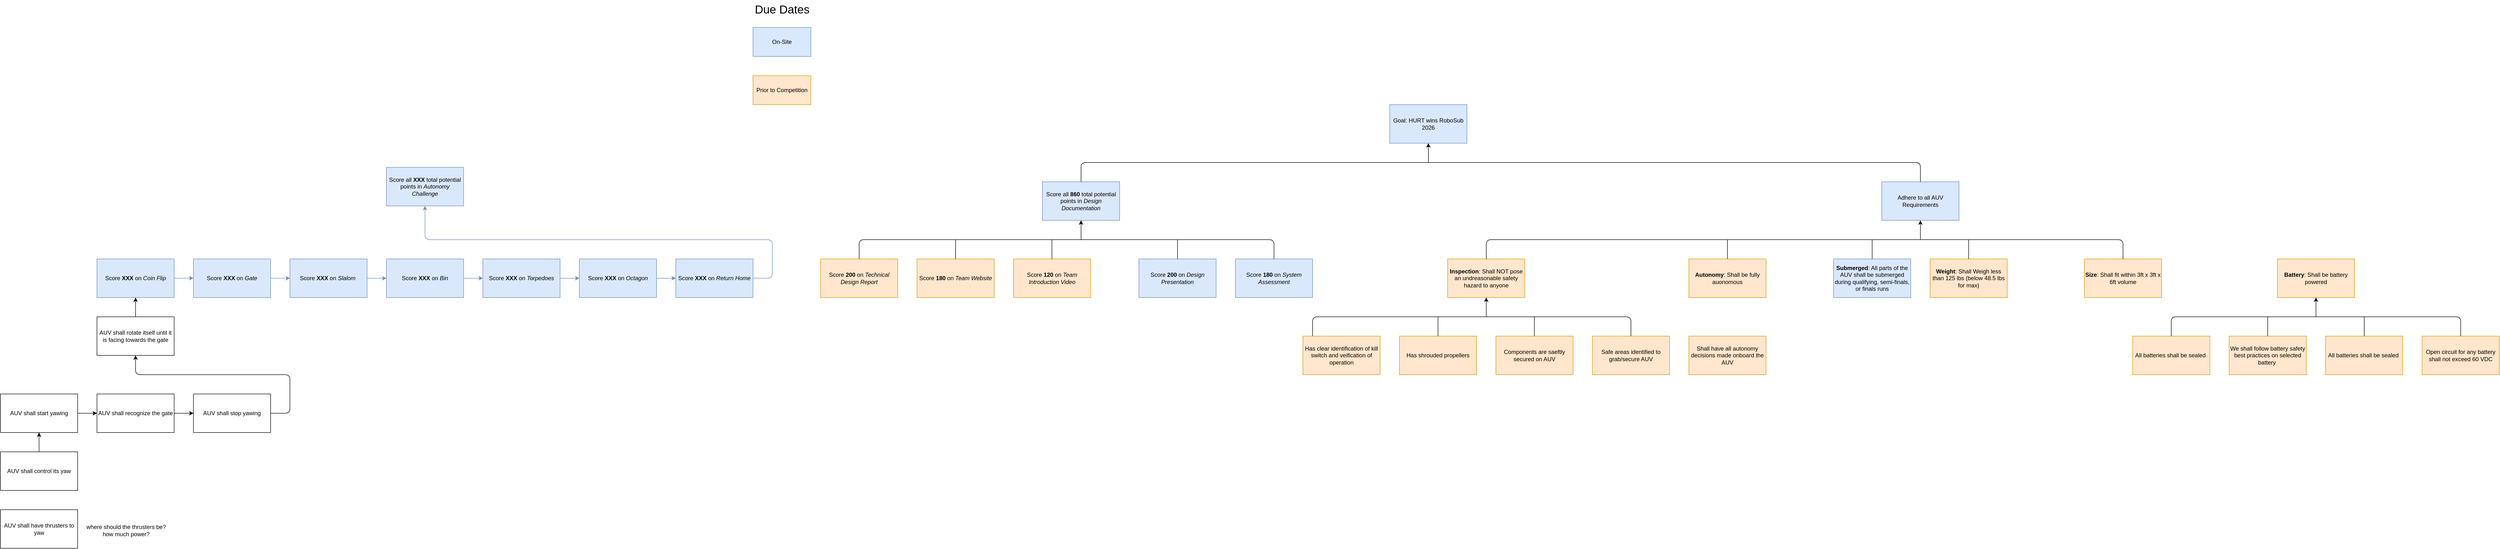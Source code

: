 <mxfile>
    <diagram id="g3synUdZH1KIBAHBmlB9" name="Page-1">
        <mxGraphModel dx="4948" dy="2113" grid="1" gridSize="10" guides="1" tooltips="1" connect="1" arrows="1" fold="1" page="1" pageScale="1" pageWidth="850" pageHeight="1100" background="#FFFFFF" math="0" shadow="0">
            <root>
                <mxCell id="0"/>
                <mxCell id="1" parent="0"/>
                <mxCell id="3" value="Score all &lt;b&gt;860 &lt;/b&gt;total potential points in &lt;i&gt;Design Documentation&lt;/i&gt;" style="rounded=0;html=1;whiteSpace=wrap;fontFamily=Arial;fontSource=https%3A%2F%2Ffonts.googleapis.com%2Fcss%3Ffamily%3DArial;flipH=1;fillColor=#dae8fc;strokeColor=#6c8ebf;" parent="1" vertex="1">
                    <mxGeometry x="-800" y="-480" width="160" height="80" as="geometry"/>
                </mxCell>
                <mxCell id="4" value="Goal: HURT wins RoboSub 2026" style="rounded=0;html=1;whiteSpace=wrap;fontFamily=Arial;fontSource=https%3A%2F%2Ffonts.googleapis.com%2Fcss%3Ffamily%3DArial;fillColor=#dae8fc;strokeColor=#6c8ebf;" parent="1" vertex="1">
                    <mxGeometry x="-80" y="-640" width="160" height="80" as="geometry"/>
                </mxCell>
                <mxCell id="6" value="Score &lt;b&gt;200 &lt;/b&gt;on &lt;i&gt;Technical Design Report&lt;/i&gt;" style="rounded=0;html=1;whiteSpace=wrap;fontFamily=Arial;fontSource=https%3A%2F%2Ffonts.googleapis.com%2Fcss%3Ffamily%3DArial;flipH=1;fillColor=#ffe6cc;strokeColor=#d79b00;" parent="1" vertex="1">
                    <mxGeometry x="-1260" y="-320" width="160" height="80" as="geometry"/>
                </mxCell>
                <mxCell id="7" value="Score &lt;b&gt;120&amp;nbsp;&lt;/b&gt;on &lt;i&gt;Team Introduction Video&lt;/i&gt;" style="rounded=0;html=1;whiteSpace=wrap;fontFamily=Arial;fontSource=https%3A%2F%2Ffonts.googleapis.com%2Fcss%3Ffamily%3DArial;flipH=1;fillColor=#ffe6cc;strokeColor=#d79b00;" parent="1" vertex="1">
                    <mxGeometry x="-860" y="-320" width="160" height="80" as="geometry"/>
                </mxCell>
                <mxCell id="8" value="Score &lt;b&gt;180 &lt;/b&gt;on &lt;i&gt;Team Website&lt;/i&gt;" style="rounded=0;html=1;whiteSpace=wrap;fontFamily=Arial;fontSource=https%3A%2F%2Ffonts.googleapis.com%2Fcss%3Ffamily%3DArial;flipH=1;fillColor=#ffe6cc;strokeColor=#d79b00;" parent="1" vertex="1">
                    <mxGeometry x="-1060" y="-320" width="160" height="80" as="geometry"/>
                </mxCell>
                <mxCell id="9" value="Score &lt;b&gt;180 &lt;/b&gt;on &lt;i&gt;System Assessment&lt;/i&gt;" style="rounded=0;html=1;whiteSpace=wrap;fontFamily=Arial;fontSource=https%3A%2F%2Ffonts.googleapis.com%2Fcss%3Ffamily%3DArial;flipH=1;fillColor=#dae8fc;strokeColor=#6c8ebf;" parent="1" vertex="1">
                    <mxGeometry x="-400" y="-320" width="160" height="80" as="geometry"/>
                </mxCell>
                <mxCell id="10" value="Score &lt;b&gt;200 &lt;/b&gt;on &lt;i&gt;Design Presentation&lt;/i&gt;" style="rounded=0;html=1;whiteSpace=wrap;fontFamily=Arial;fontSource=https%3A%2F%2Ffonts.googleapis.com%2Fcss%3Ffamily%3DArial;flipH=1;fillColor=#dae8fc;strokeColor=#6c8ebf;" parent="1" vertex="1">
                    <mxGeometry x="-600" y="-320" width="160" height="80" as="geometry"/>
                </mxCell>
                <mxCell id="23" value="Score all &lt;b&gt;XXX&amp;nbsp;&lt;/b&gt;total potential points in &lt;i&gt;Autonomy Challenge&lt;/i&gt;" style="rounded=0;html=1;whiteSpace=wrap;fontFamily=Arial;fontSource=https%3A%2F%2Ffonts.googleapis.com%2Fcss%3Ffamily%3DArial;fillColor=#dae8fc;strokeColor=#6c8ebf;" parent="1" vertex="1">
                    <mxGeometry x="-2160" y="-510" width="160" height="80" as="geometry"/>
                </mxCell>
                <mxCell id="25" value="Adhere to all AUV Requirements" style="rounded=0;html=1;whiteSpace=wrap;fontFamily=Arial;fontSource=https%3A%2F%2Ffonts.googleapis.com%2Fcss%3Ffamily%3DArial;fillColor=#dae8fc;strokeColor=#6c8ebf;" parent="1" vertex="1">
                    <mxGeometry x="940" y="-480" width="160" height="80" as="geometry"/>
                </mxCell>
                <mxCell id="26" value="&lt;b&gt;Inspection&lt;/b&gt;: Shall NOT pose an undreasonable safety hazard to anyone" style="rounded=0;html=1;whiteSpace=wrap;fontFamily=Arial;fontSource=https%3A%2F%2Ffonts.googleapis.com%2Fcss%3Ffamily%3DArial;fillColor=#ffe6cc;strokeColor=#d79b00;" parent="1" vertex="1">
                    <mxGeometry x="40" y="-320" width="160" height="80" as="geometry"/>
                </mxCell>
                <mxCell id="28" value="&lt;b&gt;Autonomy&lt;/b&gt;: Shall be fully auonomous" style="rounded=0;html=1;whiteSpace=wrap;fontFamily=Arial;fontSource=https%3A%2F%2Ffonts.googleapis.com%2Fcss%3Ffamily%3DArial;fillColor=#ffe6cc;strokeColor=#d79b00;" parent="1" vertex="1">
                    <mxGeometry x="540" y="-320" width="160" height="80" as="geometry"/>
                </mxCell>
                <mxCell id="29" value="&lt;span&gt;Shall have all autonomy decisions made onboard the AUV&lt;/span&gt;" style="rounded=0;html=1;whiteSpace=wrap;fontFamily=Arial;fontSource=https%3A%2F%2Ffonts.googleapis.com%2Fcss%3Ffamily%3DArial;fontStyle=0;fillColor=#ffe6cc;strokeColor=#d79b00;" parent="1" vertex="1">
                    <mxGeometry x="540" y="-160" width="160" height="80" as="geometry"/>
                </mxCell>
                <mxCell id="33" value="&lt;b&gt;Submerged&lt;/b&gt;: All parts of the AUV shall be submerged during qualifying, semi-finals, or finals runs" style="rounded=0;html=1;whiteSpace=wrap;fontFamily=Arial;fontSource=https%3A%2F%2Ffonts.googleapis.com%2Fcss%3Ffamily%3DArial;fillColor=#dae8fc;strokeColor=#6c8ebf;" parent="1" vertex="1">
                    <mxGeometry x="840" y="-320" width="160" height="80" as="geometry"/>
                </mxCell>
                <mxCell id="34" value="&lt;b&gt;Weight&lt;/b&gt;: Shall Weigh less than 125 lbs (below 48.5 lbs for max)" style="rounded=0;html=1;whiteSpace=wrap;fontFamily=Arial;fontSource=https%3A%2F%2Ffonts.googleapis.com%2Fcss%3Ffamily%3DArial;fillColor=#ffe6cc;strokeColor=#d79b00;" parent="1" vertex="1">
                    <mxGeometry x="1040" y="-320" width="160" height="80" as="geometry"/>
                </mxCell>
                <mxCell id="35" value="&lt;b&gt;Size&lt;/b&gt;: Shall fit within 3ft x 3ft x 6ft volume" style="rounded=0;html=1;whiteSpace=wrap;fontFamily=Arial;fontSource=https%3A%2F%2Ffonts.googleapis.com%2Fcss%3Ffamily%3DArial;fillColor=#ffe6cc;strokeColor=#d79b00;" parent="1" vertex="1">
                    <mxGeometry x="1360" y="-320" width="160" height="80" as="geometry"/>
                </mxCell>
                <mxCell id="36" value="&lt;b&gt;Battery&lt;/b&gt;: Shall be battery powered" style="rounded=0;html=1;whiteSpace=wrap;fontFamily=Arial;fontSource=https%3A%2F%2Ffonts.googleapis.com%2Fcss%3Ffamily%3DArial;fillColor=#ffe6cc;strokeColor=#d79b00;" parent="1" vertex="1">
                    <mxGeometry x="1760" y="-320" width="160" height="80" as="geometry"/>
                </mxCell>
                <mxCell id="37" value="All batteries shall be sealed&amp;nbsp;" style="rounded=0;html=1;whiteSpace=wrap;fontFamily=Arial;fontSource=https%3A%2F%2Ffonts.googleapis.com%2Fcss%3Ffamily%3DArial;fillColor=#ffe6cc;strokeColor=#d79b00;" parent="1" vertex="1">
                    <mxGeometry x="1860" y="-160" width="160" height="80" as="geometry"/>
                </mxCell>
                <mxCell id="38" value="Open circuit for any battery shall not exceed 60 VDC" style="rounded=0;html=1;whiteSpace=wrap;fontFamily=Arial;fontSource=https%3A%2F%2Ffonts.googleapis.com%2Fcss%3Ffamily%3DArial;fillColor=#ffe6cc;strokeColor=#d79b00;" parent="1" vertex="1">
                    <mxGeometry x="2060" y="-160" width="160" height="80" as="geometry"/>
                </mxCell>
                <mxCell id="39" value="We shall follow battery safety best practices on selected battery&amp;nbsp;" style="rounded=0;html=1;whiteSpace=wrap;fontFamily=Arial;fontSource=https%3A%2F%2Ffonts.googleapis.com%2Fcss%3Ffamily%3DArial;fillColor=#ffe6cc;strokeColor=#d79b00;" parent="1" vertex="1">
                    <mxGeometry x="1660" y="-160" width="160" height="80" as="geometry"/>
                </mxCell>
                <mxCell id="40" value="All batteries shall be sealed&amp;nbsp;" style="rounded=0;html=1;whiteSpace=wrap;fontFamily=Arial;fontSource=https%3A%2F%2Ffonts.googleapis.com%2Fcss%3Ffamily%3DArial;fillColor=#ffe6cc;strokeColor=#d79b00;" parent="1" vertex="1">
                    <mxGeometry x="1460" y="-160" width="160" height="80" as="geometry"/>
                </mxCell>
                <mxCell id="55" value="Has clear identification of kill switch and veification of operation" style="rounded=0;html=1;whiteSpace=wrap;fontFamily=Arial;fontSource=https%3A%2F%2Ffonts.googleapis.com%2Fcss%3Ffamily%3DArial;fillColor=#ffe6cc;strokeColor=#d79b00;" parent="1" vertex="1">
                    <mxGeometry x="-260" y="-160" width="160" height="80" as="geometry"/>
                </mxCell>
                <mxCell id="57" value="Has shrouded propellers" style="rounded=0;html=1;whiteSpace=wrap;fontFamily=Arial;fontSource=https%3A%2F%2Ffonts.googleapis.com%2Fcss%3Ffamily%3DArial;fillColor=#ffe6cc;strokeColor=#d79b00;" parent="1" vertex="1">
                    <mxGeometry x="-60" y="-160" width="160" height="80" as="geometry"/>
                </mxCell>
                <mxCell id="58" value="Components are saeftly secured on AUV" style="rounded=0;html=1;whiteSpace=wrap;fontFamily=Arial;fontSource=https%3A%2F%2Ffonts.googleapis.com%2Fcss%3Ffamily%3DArial;fillColor=#ffe6cc;strokeColor=#d79b00;" parent="1" vertex="1">
                    <mxGeometry x="140" y="-160" width="160" height="80" as="geometry"/>
                </mxCell>
                <mxCell id="59" value="Safe areas identified to grab/secure AUV" style="rounded=0;html=1;whiteSpace=wrap;fontFamily=Arial;fontSource=https%3A%2F%2Ffonts.googleapis.com%2Fcss%3Ffamily%3DArial;fillColor=#ffe6cc;strokeColor=#d79b00;" parent="1" vertex="1">
                    <mxGeometry x="340" y="-160" width="160" height="80" as="geometry"/>
                </mxCell>
                <mxCell id="98" value="On-Site" style="rounded=0;whiteSpace=wrap;html=1;labelBackgroundColor=none;fillColor=#dae8fc;strokeColor=#6c8ebf;" parent="1" vertex="1">
                    <mxGeometry x="-1400" y="-800" width="120" height="60" as="geometry"/>
                </mxCell>
                <mxCell id="99" value="Due Dates" style="text;html=1;align=center;verticalAlign=middle;resizable=0;points=[];autosize=1;strokeColor=none;fillColor=none;fontSize=24;" parent="1" vertex="1">
                    <mxGeometry x="-1410" y="-857" width="140" height="40" as="geometry"/>
                </mxCell>
                <mxCell id="100" value="Prior to Competition" style="rounded=0;whiteSpace=wrap;html=1;labelBackgroundColor=none;fillColor=#ffe6cc;strokeColor=#d79b00;" parent="1" vertex="1">
                    <mxGeometry x="-1400" y="-700" width="120" height="60" as="geometry"/>
                </mxCell>
                <mxCell id="123" style="edgeStyle=none;html=1;exitX=1;exitY=0.5;exitDx=0;exitDy=0;entryX=0.5;entryY=1;entryDx=0;entryDy=0;fillColor=#dae8fc;strokeColor=#6c8ebf;" parent="1" source="110" target="23" edge="1">
                    <mxGeometry relative="1" as="geometry">
                        <Array as="points">
                            <mxPoint x="-1360" y="-280"/>
                            <mxPoint x="-1360" y="-360"/>
                            <mxPoint x="-2080" y="-360"/>
                        </Array>
                    </mxGeometry>
                </mxCell>
                <mxCell id="110" value="Score &lt;b&gt;XXX&lt;/b&gt;&amp;nbsp;on &lt;i&gt;Return Home&lt;/i&gt;" style="rounded=0;html=1;whiteSpace=wrap;fontFamily=Arial;fontSource=https%3A%2F%2Ffonts.googleapis.com%2Fcss%3Ffamily%3DArial;fillColor=#dae8fc;strokeColor=#6c8ebf;" parent="1" vertex="1">
                    <mxGeometry x="-1560" y="-320" width="160" height="80" as="geometry"/>
                </mxCell>
                <mxCell id="122" style="edgeStyle=none;html=1;exitX=1;exitY=0.5;exitDx=0;exitDy=0;fillColor=#dae8fc;strokeColor=#6c8ebf;" parent="1" source="111" target="110" edge="1">
                    <mxGeometry relative="1" as="geometry"/>
                </mxCell>
                <mxCell id="111" value="Score &lt;b&gt;XXX&lt;/b&gt;&amp;nbsp;on &lt;i&gt;Octagon&lt;/i&gt;" style="rounded=0;html=1;whiteSpace=wrap;fontFamily=Arial;fontSource=https%3A%2F%2Ffonts.googleapis.com%2Fcss%3Ffamily%3DArial;fillColor=#dae8fc;strokeColor=#6c8ebf;" parent="1" vertex="1">
                    <mxGeometry x="-1760" y="-320" width="160" height="80" as="geometry"/>
                </mxCell>
                <mxCell id="121" style="edgeStyle=none;html=1;exitX=1;exitY=0.5;exitDx=0;exitDy=0;entryX=0;entryY=0.5;entryDx=0;entryDy=0;fillColor=#dae8fc;strokeColor=#6c8ebf;" parent="1" source="112" target="111" edge="1">
                    <mxGeometry relative="1" as="geometry"/>
                </mxCell>
                <mxCell id="112" value="Score &lt;b&gt;XXX&lt;/b&gt;&amp;nbsp;on &lt;i&gt;Torpedoes&lt;/i&gt;" style="rounded=0;html=1;whiteSpace=wrap;fontFamily=Arial;fontSource=https%3A%2F%2Ffonts.googleapis.com%2Fcss%3Ffamily%3DArial;fillColor=#dae8fc;strokeColor=#6c8ebf;" parent="1" vertex="1">
                    <mxGeometry x="-1960" y="-320" width="160" height="80" as="geometry"/>
                </mxCell>
                <mxCell id="120" style="edgeStyle=none;html=1;exitX=1;exitY=0.5;exitDx=0;exitDy=0;entryX=0;entryY=0.5;entryDx=0;entryDy=0;fillColor=#dae8fc;strokeColor=#6c8ebf;" parent="1" source="113" target="112" edge="1">
                    <mxGeometry relative="1" as="geometry"/>
                </mxCell>
                <mxCell id="113" value="Score &lt;b&gt;XXX&lt;/b&gt;&amp;nbsp;on &lt;i&gt;Bin&lt;/i&gt;" style="rounded=0;html=1;whiteSpace=wrap;fontFamily=Arial;fontSource=https%3A%2F%2Ffonts.googleapis.com%2Fcss%3Ffamily%3DArial;fillColor=#dae8fc;strokeColor=#6c8ebf;" parent="1" vertex="1">
                    <mxGeometry x="-2160" y="-320" width="160" height="80" as="geometry"/>
                </mxCell>
                <mxCell id="119" style="edgeStyle=none;html=1;exitX=1;exitY=0.5;exitDx=0;exitDy=0;entryX=0;entryY=0.5;entryDx=0;entryDy=0;fillColor=#dae8fc;strokeColor=#6c8ebf;" parent="1" source="114" target="113" edge="1">
                    <mxGeometry relative="1" as="geometry"/>
                </mxCell>
                <mxCell id="114" value="Score &lt;b&gt;XXX&lt;/b&gt;&amp;nbsp;on&amp;nbsp;&lt;i&gt;Slalom&amp;nbsp;&lt;/i&gt;" style="rounded=0;html=1;whiteSpace=wrap;fontFamily=Arial;fontSource=https%3A%2F%2Ffonts.googleapis.com%2Fcss%3Ffamily%3DArial;fillColor=#dae8fc;strokeColor=#6c8ebf;" parent="1" vertex="1">
                    <mxGeometry x="-2360" y="-320" width="160" height="80" as="geometry"/>
                </mxCell>
                <mxCell id="118" style="edgeStyle=none;html=1;exitX=1;exitY=0.5;exitDx=0;exitDy=0;entryX=0;entryY=0.5;entryDx=0;entryDy=0;fillColor=#dae8fc;strokeColor=#6c8ebf;" parent="1" source="115" target="114" edge="1">
                    <mxGeometry relative="1" as="geometry"/>
                </mxCell>
                <mxCell id="115" value="Score &lt;b&gt;XXX&lt;/b&gt;&amp;nbsp;on&amp;nbsp;&lt;i&gt;Gate&lt;/i&gt;" style="rounded=0;html=1;whiteSpace=wrap;fontFamily=Arial;fontSource=https%3A%2F%2Ffonts.googleapis.com%2Fcss%3Ffamily%3DArial;fillColor=#dae8fc;strokeColor=#6c8ebf;" parent="1" vertex="1">
                    <mxGeometry x="-2560" y="-320" width="160" height="80" as="geometry"/>
                </mxCell>
                <mxCell id="117" style="edgeStyle=none;html=1;exitX=1;exitY=0.5;exitDx=0;exitDy=0;entryX=0;entryY=0.5;entryDx=0;entryDy=0;fillColor=#dae8fc;strokeColor=#6c8ebf;" parent="1" source="116" target="115" edge="1">
                    <mxGeometry relative="1" as="geometry"/>
                </mxCell>
                <mxCell id="116" value="Score &lt;b&gt;XXX&lt;/b&gt;&amp;nbsp;on&amp;nbsp;&lt;i&gt;Coin Flip&lt;/i&gt;" style="rounded=0;html=1;whiteSpace=wrap;fontFamily=Arial;fontSource=https%3A%2F%2Ffonts.googleapis.com%2Fcss%3Ffamily%3DArial;fillColor=#dae8fc;strokeColor=#6c8ebf;" parent="1" vertex="1">
                    <mxGeometry x="-2760" y="-320" width="160" height="80" as="geometry"/>
                </mxCell>
                <mxCell id="124" value="" style="endArrow=classic;html=1;entryX=0.5;entryY=1;entryDx=0;entryDy=0;" parent="1" target="4" edge="1">
                    <mxGeometry width="50" height="50" relative="1" as="geometry">
                        <mxPoint y="-520" as="sourcePoint"/>
                        <mxPoint x="100" y="-650" as="targetPoint"/>
                    </mxGeometry>
                </mxCell>
                <mxCell id="125" value="" style="endArrow=none;html=1;entryX=0.5;entryY=0;entryDx=0;entryDy=0;" parent="1" target="25" edge="1">
                    <mxGeometry width="50" height="50" relative="1" as="geometry">
                        <mxPoint y="-520" as="sourcePoint"/>
                        <mxPoint x="510" y="-430" as="targetPoint"/>
                        <Array as="points">
                            <mxPoint x="1020" y="-520"/>
                        </Array>
                    </mxGeometry>
                </mxCell>
                <mxCell id="126" value="" style="endArrow=none;html=1;" parent="1" edge="1">
                    <mxGeometry width="50" height="50" relative="1" as="geometry">
                        <mxPoint x="-720" y="-480" as="sourcePoint"/>
                        <mxPoint y="-520" as="targetPoint"/>
                        <Array as="points">
                            <mxPoint x="-720" y="-520"/>
                        </Array>
                    </mxGeometry>
                </mxCell>
                <mxCell id="138" value="" style="endArrow=none;html=1;" parent="1" edge="1">
                    <mxGeometry width="50" height="50" relative="1" as="geometry">
                        <mxPoint x="-980" y="-320" as="sourcePoint"/>
                        <mxPoint x="-980" y="-360" as="targetPoint"/>
                    </mxGeometry>
                </mxCell>
                <mxCell id="140" value="" style="endArrow=none;html=1;" parent="1" edge="1">
                    <mxGeometry width="50" height="50" relative="1" as="geometry">
                        <mxPoint x="-780.32" y="-320" as="sourcePoint"/>
                        <mxPoint x="-780.32" y="-360" as="targetPoint"/>
                    </mxGeometry>
                </mxCell>
                <mxCell id="141" value="" style="endArrow=none;html=1;exitX=0.5;exitY=0;exitDx=0;exitDy=0;" parent="1" source="10" edge="1">
                    <mxGeometry width="50" height="50" relative="1" as="geometry">
                        <mxPoint x="-960" y="-300" as="sourcePoint"/>
                        <mxPoint x="-520" y="-360" as="targetPoint"/>
                    </mxGeometry>
                </mxCell>
                <mxCell id="143" value="" style="endArrow=none;html=1;entryX=0.5;entryY=0;entryDx=0;entryDy=0;" parent="1" target="9" edge="1">
                    <mxGeometry width="50" height="50" relative="1" as="geometry">
                        <mxPoint x="-1180" y="-320" as="sourcePoint"/>
                        <mxPoint x="-240" y="-360" as="targetPoint"/>
                        <Array as="points">
                            <mxPoint x="-1180" y="-360"/>
                            <mxPoint x="-320" y="-360"/>
                        </Array>
                    </mxGeometry>
                </mxCell>
                <mxCell id="144" value="" style="endArrow=classic;html=1;entryX=0.5;entryY=1;entryDx=0;entryDy=0;" parent="1" target="3" edge="1">
                    <mxGeometry width="50" height="50" relative="1" as="geometry">
                        <mxPoint x="-720" y="-360" as="sourcePoint"/>
                        <mxPoint x="-670" y="-410" as="targetPoint"/>
                    </mxGeometry>
                </mxCell>
                <mxCell id="145" value="" style="endArrow=none;html=1;" parent="1" edge="1">
                    <mxGeometry width="50" height="50" relative="1" as="geometry">
                        <mxPoint x="20" y="-160" as="sourcePoint"/>
                        <mxPoint x="20" y="-200" as="targetPoint"/>
                    </mxGeometry>
                </mxCell>
                <mxCell id="146" value="" style="endArrow=none;html=1;" parent="1" edge="1">
                    <mxGeometry width="50" height="50" relative="1" as="geometry">
                        <mxPoint x="219.68" y="-160" as="sourcePoint"/>
                        <mxPoint x="219.68" y="-200" as="targetPoint"/>
                    </mxGeometry>
                </mxCell>
                <mxCell id="148" value="" style="endArrow=none;html=1;entryX=0.5;entryY=0;entryDx=0;entryDy=0;" parent="1" target="59" edge="1">
                    <mxGeometry width="50" height="50" relative="1" as="geometry">
                        <mxPoint x="-240" y="-160" as="sourcePoint"/>
                        <mxPoint x="620" y="-160" as="targetPoint"/>
                        <Array as="points">
                            <mxPoint x="-240" y="-200"/>
                            <mxPoint x="420" y="-200"/>
                        </Array>
                    </mxGeometry>
                </mxCell>
                <mxCell id="150" value="" style="endArrow=classic;html=1;entryX=0.5;entryY=1;entryDx=0;entryDy=0;" parent="1" target="26" edge="1">
                    <mxGeometry width="50" height="50" relative="1" as="geometry">
                        <mxPoint x="120" y="-200" as="sourcePoint"/>
                        <mxPoint x="170" y="-250" as="targetPoint"/>
                    </mxGeometry>
                </mxCell>
                <mxCell id="151" value="" style="endArrow=none;html=1;entryX=0.5;entryY=0;entryDx=0;entryDy=0;" parent="1" target="35" edge="1">
                    <mxGeometry width="50" height="50" relative="1" as="geometry">
                        <mxPoint x="120" y="-320" as="sourcePoint"/>
                        <mxPoint x="170" y="-370" as="targetPoint"/>
                        <Array as="points">
                            <mxPoint x="120" y="-360"/>
                            <mxPoint x="1440" y="-360"/>
                        </Array>
                    </mxGeometry>
                </mxCell>
                <mxCell id="155" value="" style="endArrow=none;html=1;" parent="1" edge="1">
                    <mxGeometry width="50" height="50" relative="1" as="geometry">
                        <mxPoint x="620" y="-320" as="sourcePoint"/>
                        <mxPoint x="620" y="-360" as="targetPoint"/>
                    </mxGeometry>
                </mxCell>
                <mxCell id="156" value="" style="endArrow=none;html=1;exitX=0.5;exitY=0;exitDx=0;exitDy=0;" parent="1" source="33" edge="1">
                    <mxGeometry width="50" height="50" relative="1" as="geometry">
                        <mxPoint x="630" y="-310" as="sourcePoint"/>
                        <mxPoint x="920" y="-360" as="targetPoint"/>
                    </mxGeometry>
                </mxCell>
                <mxCell id="157" value="" style="endArrow=none;html=1;exitX=0.5;exitY=0;exitDx=0;exitDy=0;" parent="1" source="34" edge="1">
                    <mxGeometry width="50" height="50" relative="1" as="geometry">
                        <mxPoint x="640" y="-300" as="sourcePoint"/>
                        <mxPoint x="1120" y="-360" as="targetPoint"/>
                    </mxGeometry>
                </mxCell>
                <mxCell id="158" value="" style="endArrow=classic;html=1;entryX=0.5;entryY=1;entryDx=0;entryDy=0;" parent="1" target="25" edge="1">
                    <mxGeometry width="50" height="50" relative="1" as="geometry">
                        <mxPoint x="1020" y="-360" as="sourcePoint"/>
                        <mxPoint x="1070" y="-410" as="targetPoint"/>
                    </mxGeometry>
                </mxCell>
                <mxCell id="159" value="" style="endArrow=none;html=1;entryX=0.5;entryY=0;entryDx=0;entryDy=0;" parent="1" target="38" edge="1">
                    <mxGeometry width="50" height="50" relative="1" as="geometry">
                        <mxPoint x="1540" y="-160" as="sourcePoint"/>
                        <mxPoint x="1590" y="-210" as="targetPoint"/>
                        <Array as="points">
                            <mxPoint x="1540" y="-200"/>
                            <mxPoint x="2140" y="-200"/>
                        </Array>
                    </mxGeometry>
                </mxCell>
                <mxCell id="160" value="" style="endArrow=none;html=1;" parent="1" edge="1">
                    <mxGeometry width="50" height="50" relative="1" as="geometry">
                        <mxPoint x="1740" y="-160" as="sourcePoint"/>
                        <mxPoint x="1740" y="-200" as="targetPoint"/>
                    </mxGeometry>
                </mxCell>
                <mxCell id="161" value="" style="endArrow=none;html=1;" parent="1" edge="1">
                    <mxGeometry width="50" height="50" relative="1" as="geometry">
                        <mxPoint x="1940" y="-160" as="sourcePoint"/>
                        <mxPoint x="1940" y="-200" as="targetPoint"/>
                    </mxGeometry>
                </mxCell>
                <mxCell id="162" value="" style="endArrow=classic;html=1;entryX=0.5;entryY=1;entryDx=0;entryDy=0;" parent="1" target="36" edge="1">
                    <mxGeometry width="50" height="50" relative="1" as="geometry">
                        <mxPoint x="1840" y="-200" as="sourcePoint"/>
                        <mxPoint x="1890" y="-250" as="targetPoint"/>
                    </mxGeometry>
                </mxCell>
                <mxCell id="175" style="edgeStyle=none;html=1;exitX=0.5;exitY=0;exitDx=0;exitDy=0;entryX=0.5;entryY=1;entryDx=0;entryDy=0;" parent="1" source="165" target="116" edge="1">
                    <mxGeometry relative="1" as="geometry"/>
                </mxCell>
                <mxCell id="165" value="AUV shall rotate itself until it is facing towards the gate" style="rounded=0;whiteSpace=wrap;html=1;" parent="1" vertex="1">
                    <mxGeometry x="-2760" y="-200" width="160" height="80" as="geometry"/>
                </mxCell>
                <mxCell id="171" style="edgeStyle=none;html=1;exitX=1;exitY=0.5;exitDx=0;exitDy=0;entryX=0;entryY=0.5;entryDx=0;entryDy=0;" parent="1" source="167" target="168" edge="1">
                    <mxGeometry relative="1" as="geometry"/>
                </mxCell>
                <mxCell id="167" value="AUV shall start yawing" style="rounded=0;whiteSpace=wrap;html=1;" parent="1" vertex="1">
                    <mxGeometry x="-2960" y="-40" width="160" height="80" as="geometry"/>
                </mxCell>
                <mxCell id="170" style="edgeStyle=none;html=1;exitX=1;exitY=0.5;exitDx=0;exitDy=0;entryX=0;entryY=0.5;entryDx=0;entryDy=0;" parent="1" source="168" target="169" edge="1">
                    <mxGeometry relative="1" as="geometry"/>
                </mxCell>
                <mxCell id="168" value="AUV shall recognize the gate" style="rounded=0;whiteSpace=wrap;html=1;" parent="1" vertex="1">
                    <mxGeometry x="-2760" y="-40" width="160" height="80" as="geometry"/>
                </mxCell>
                <mxCell id="174" style="edgeStyle=none;html=1;exitX=1;exitY=0.5;exitDx=0;exitDy=0;entryX=0.5;entryY=1;entryDx=0;entryDy=0;" parent="1" source="169" target="165" edge="1">
                    <mxGeometry relative="1" as="geometry">
                        <mxPoint x="-2680" y="-80" as="targetPoint"/>
                        <Array as="points">
                            <mxPoint x="-2360"/>
                            <mxPoint x="-2360" y="-80"/>
                            <mxPoint x="-2680" y="-80"/>
                        </Array>
                    </mxGeometry>
                </mxCell>
                <mxCell id="169" value="AUV shall stop yawing" style="rounded=0;whiteSpace=wrap;html=1;" parent="1" vertex="1">
                    <mxGeometry x="-2560" y="-40" width="160" height="80" as="geometry"/>
                </mxCell>
                <mxCell id="178" style="edgeStyle=none;html=1;exitX=0.5;exitY=0;exitDx=0;exitDy=0;entryX=0.5;entryY=1;entryDx=0;entryDy=0;" parent="1" source="176" target="167" edge="1">
                    <mxGeometry relative="1" as="geometry"/>
                </mxCell>
                <mxCell id="176" value="AUV shall control its yaw" style="rounded=0;whiteSpace=wrap;html=1;" parent="1" vertex="1">
                    <mxGeometry x="-2960" y="80" width="160" height="80" as="geometry"/>
                </mxCell>
                <mxCell id="177" value="AUV shall have thrusters to yaw" style="rounded=0;whiteSpace=wrap;html=1;" parent="1" vertex="1">
                    <mxGeometry x="-2960" y="200" width="160" height="80" as="geometry"/>
                </mxCell>
                <mxCell id="180" value="where should the thrusters be?&lt;div&gt;how much power?&lt;/div&gt;" style="text;html=1;align=center;verticalAlign=middle;resizable=0;points=[];autosize=1;strokeColor=none;fillColor=none;" parent="1" vertex="1">
                    <mxGeometry x="-2795" y="223" width="190" height="40" as="geometry"/>
                </mxCell>
            </root>
        </mxGraphModel>
    </diagram>
</mxfile>